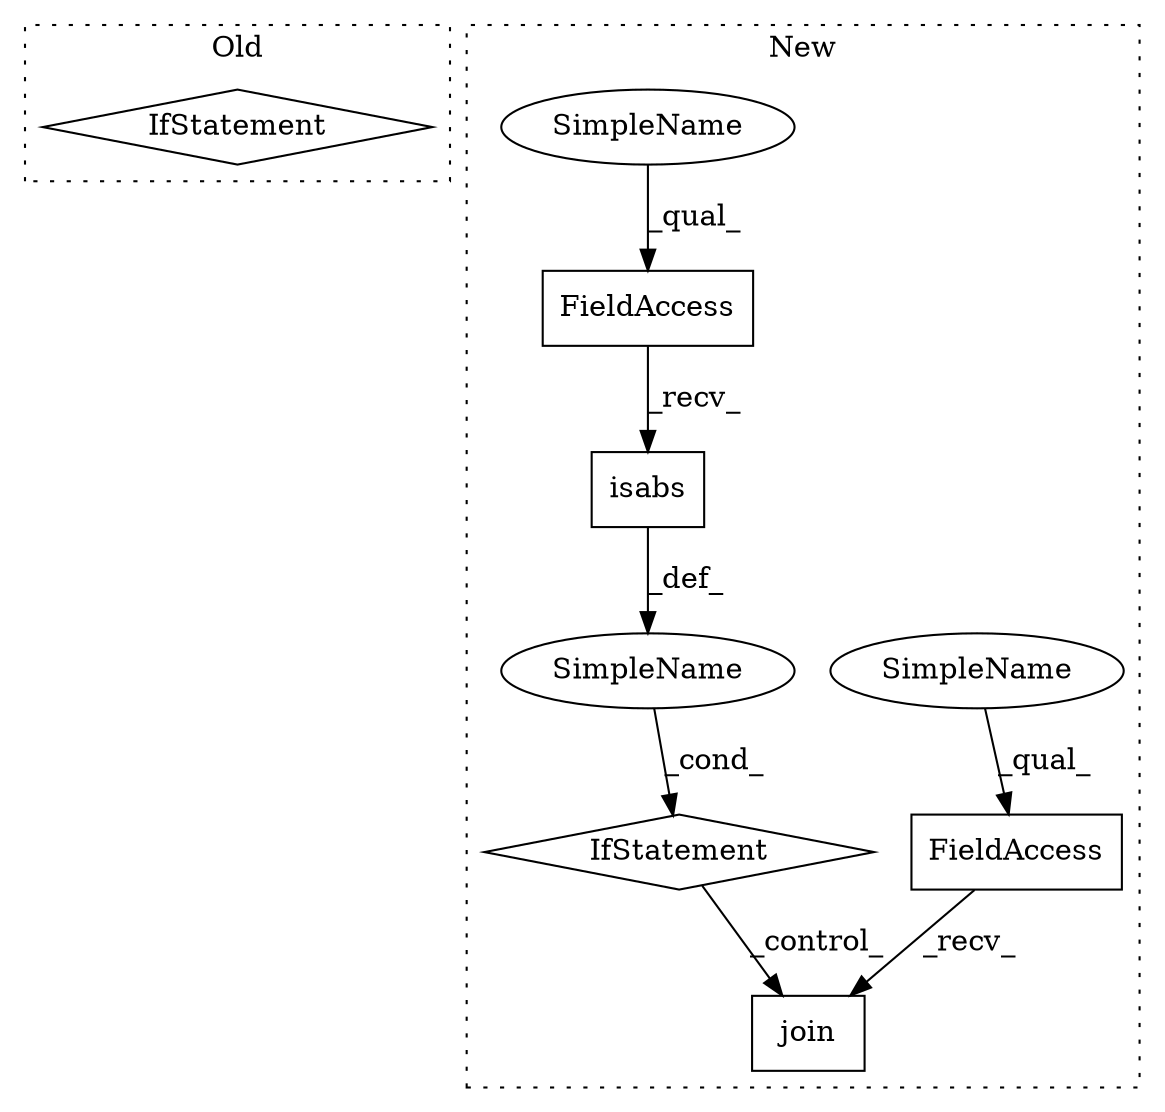 digraph G {
subgraph cluster0 {
1 [label="IfStatement" a="25" s="10473,10522" l="4,2" shape="diamond"];
label = "Old";
style="dotted";
}
subgraph cluster1 {
2 [label="isabs" a="32" s="10529,10545" l="6,1" shape="box"];
3 [label="FieldAccess" a="22" s="10521" l="7" shape="box"];
4 [label="FieldAccess" a="22" s="10583" l="7" shape="box"];
5 [label="IfStatement" a="25" s="10516,10546" l="4,2" shape="diamond"];
6 [label="SimpleName" a="42" s="" l="" shape="ellipse"];
7 [label="join" a="32" s="10591,10618" l="5,1" shape="box"];
8 [label="SimpleName" a="42" s="10583" l="2" shape="ellipse"];
9 [label="SimpleName" a="42" s="10521" l="2" shape="ellipse"];
label = "New";
style="dotted";
}
2 -> 6 [label="_def_"];
3 -> 2 [label="_recv_"];
4 -> 7 [label="_recv_"];
5 -> 7 [label="_control_"];
6 -> 5 [label="_cond_"];
8 -> 4 [label="_qual_"];
9 -> 3 [label="_qual_"];
}